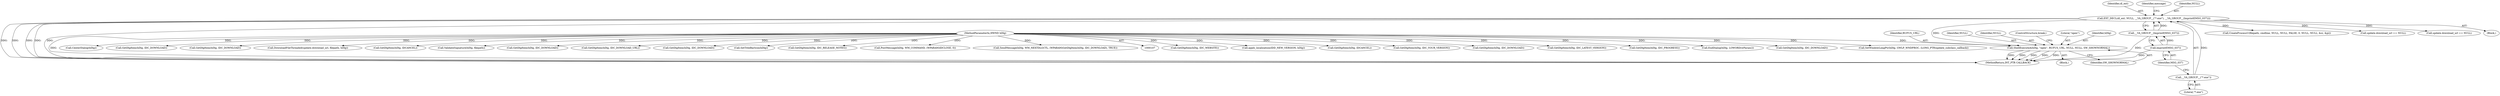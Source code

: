digraph "0_rufus_c3c39f7f8a11f612c4ebf7affce25ec6928eb1cb_1@API" {
"1000328" [label="(Call,ShellExecuteA(hDlg, \"open\", RUFUS_URL, NULL, NULL, SW_SHOWNORMAL))"];
"1000108" [label="(MethodParameterIn,HWND hDlg)"];
"1000130" [label="(Call,EXT_DECL(dl_ext, NULL, __VA_GROUP__(\"*.exe\"), __VA_GROUP__(lmprintf(MSG_037))))"];
"1000133" [label="(Call,__VA_GROUP__(\"*.exe\"))"];
"1000135" [label="(Call,__VA_GROUP__(lmprintf(MSG_037)))"];
"1000136" [label="(Call,lmprintf(MSG_037))"];
"1000108" [label="(MethodParameterIn,HWND hDlg)"];
"1000307" [label="(Block,)"];
"1000130" [label="(Call,EXT_DECL(dl_ext, NULL, __VA_GROUP__(\"*.exe\"), __VA_GROUP__(lmprintf(MSG_037))))"];
"1000268" [label="(Call,GetDlgItem(hDlg, IDC_WEBSITE))"];
"1000142" [label="(Call,apply_localization(IDD_NEW_VERSION, hDlg))"];
"1000391" [label="(Call,CreateProcessU(filepath, cmdline, NULL, NULL, FALSE, 0, NULL, NULL, &si, &pi))"];
"1000513" [label="(Call,GetDlgItem(hDlg, IDCANCEL))"];
"1000332" [label="(Identifier,NULL)"];
"1000197" [label="(Call,GetDlgItem(hDlg, IDC_YOUR_VERSION))"];
"1000136" [label="(Call,lmprintf(MSG_037))"];
"1000251" [label="(Call,update.download_url == NULL)"];
"1000333" [label="(Identifier,NULL)"];
"1000554" [label="(Call,GetDlgItem(hDlg, IDC_DOWNLOAD))"];
"1000212" [label="(Call,GetDlgItem(hDlg, IDC_LATEST_VERSION))"];
"1000570" [label="(MethodReturn,INT_PTR CALLBACK)"];
"1000240" [label="(Call,GetDlgItem(hDlg, IDC_PROGRESS))"];
"1000133" [label="(Call,__VA_GROUP__(\"*.exe\"))"];
"1000319" [label="(Call,EndDialog(hDlg, LOWORD(wParam)))"];
"1000328" [label="(Call,ShellExecuteA(hDlg, \"open\", RUFUS_URL, NULL, NULL, SW_SHOWNORMAL))"];
"1000135" [label="(Call,__VA_GROUP__(lmprintf(MSG_037)))"];
"1000431" [label="(Call,update.download_url == NULL)"];
"1000495" [label="(Call,GetDlgItem(hDlg, IDC_DOWNLOAD))"];
"1000137" [label="(Identifier,MSG_037)"];
"1000156" [label="(Call,SetWindowLongPtr(hDlg, GWLP_WNDPROC, (LONG_PTR)update_subclass_callback))"];
"1000150" [label="(Call,CenterDialog(hDlg))"];
"1000257" [label="(Call,GetDlgItem(hDlg, IDC_DOWNLOAD))"];
"1000131" [label="(Identifier,dl_ext)"];
"1000112" [label="(Block,)"];
"1000366" [label="(Call,GetDlgItem(hDlg, IDC_DOWNLOAD))"];
"1000335" [label="(ControlStructure,break;)"];
"1000499" [label="(Call,DownloadFileThreaded(update.download_url, filepath, hDlg))"];
"1000535" [label="(Call,GetDlgItem(hDlg, IDCANCEL))"];
"1000334" [label="(Identifier,SW_SHOWNORMAL)"];
"1000358" [label="(Call,ValidateSignature(hDlg, filepath))"];
"1000543" [label="(Call,GetDlgItem(hDlg, IDC_DOWNLOAD))"];
"1000134" [label="(Literal,\"*.exe\")"];
"1000330" [label="(Literal,\"open\")"];
"1000233" [label="(Call,GetDlgItem(hDlg, IDC_DOWNLOAD_URL))"];
"1000518" [label="(Call,GetDlgItem(hDlg, IDC_DOWNLOAD))"];
"1000329" [label="(Identifier,hDlg)"];
"1000148" [label="(Call,SetTitleBarIcon(hDlg))"];
"1000139" [label="(Identifier,message)"];
"1000331" [label="(Identifier,RUFUS_URL)"];
"1000164" [label="(Call,GetDlgItem(hDlg, IDC_RELEASE_NOTES))"];
"1000416" [label="(Call,PostMessage(hDlg, WM_COMMAND, (WPARAM)IDCLOSE, 0))"];
"1000132" [label="(Identifier,NULL)"];
"1000490" [label="(Call,SendMessage(hDlg, WM_NEXTDLGCTL, (WPARAM)GetDlgItem(hDlg, IDC_DOWNLOAD), TRUE))"];
"1000328" -> "1000307"  [label="AST: "];
"1000328" -> "1000334"  [label="CFG: "];
"1000329" -> "1000328"  [label="AST: "];
"1000330" -> "1000328"  [label="AST: "];
"1000331" -> "1000328"  [label="AST: "];
"1000332" -> "1000328"  [label="AST: "];
"1000333" -> "1000328"  [label="AST: "];
"1000334" -> "1000328"  [label="AST: "];
"1000335" -> "1000328"  [label="CFG: "];
"1000328" -> "1000570"  [label="DDG: "];
"1000328" -> "1000570"  [label="DDG: "];
"1000328" -> "1000570"  [label="DDG: "];
"1000328" -> "1000570"  [label="DDG: "];
"1000328" -> "1000570"  [label="DDG: "];
"1000108" -> "1000328"  [label="DDG: "];
"1000130" -> "1000328"  [label="DDG: "];
"1000108" -> "1000107"  [label="AST: "];
"1000108" -> "1000570"  [label="DDG: "];
"1000108" -> "1000142"  [label="DDG: "];
"1000108" -> "1000148"  [label="DDG: "];
"1000108" -> "1000150"  [label="DDG: "];
"1000108" -> "1000156"  [label="DDG: "];
"1000108" -> "1000164"  [label="DDG: "];
"1000108" -> "1000197"  [label="DDG: "];
"1000108" -> "1000212"  [label="DDG: "];
"1000108" -> "1000233"  [label="DDG: "];
"1000108" -> "1000240"  [label="DDG: "];
"1000108" -> "1000257"  [label="DDG: "];
"1000108" -> "1000268"  [label="DDG: "];
"1000108" -> "1000319"  [label="DDG: "];
"1000108" -> "1000358"  [label="DDG: "];
"1000108" -> "1000366"  [label="DDG: "];
"1000108" -> "1000416"  [label="DDG: "];
"1000108" -> "1000490"  [label="DDG: "];
"1000108" -> "1000495"  [label="DDG: "];
"1000108" -> "1000499"  [label="DDG: "];
"1000108" -> "1000513"  [label="DDG: "];
"1000108" -> "1000518"  [label="DDG: "];
"1000108" -> "1000535"  [label="DDG: "];
"1000108" -> "1000543"  [label="DDG: "];
"1000108" -> "1000554"  [label="DDG: "];
"1000130" -> "1000112"  [label="AST: "];
"1000130" -> "1000135"  [label="CFG: "];
"1000131" -> "1000130"  [label="AST: "];
"1000132" -> "1000130"  [label="AST: "];
"1000133" -> "1000130"  [label="AST: "];
"1000135" -> "1000130"  [label="AST: "];
"1000139" -> "1000130"  [label="CFG: "];
"1000130" -> "1000570"  [label="DDG: "];
"1000130" -> "1000570"  [label="DDG: "];
"1000130" -> "1000570"  [label="DDG: "];
"1000130" -> "1000570"  [label="DDG: "];
"1000130" -> "1000570"  [label="DDG: "];
"1000133" -> "1000130"  [label="DDG: "];
"1000135" -> "1000130"  [label="DDG: "];
"1000130" -> "1000251"  [label="DDG: "];
"1000130" -> "1000391"  [label="DDG: "];
"1000130" -> "1000431"  [label="DDG: "];
"1000133" -> "1000134"  [label="CFG: "];
"1000134" -> "1000133"  [label="AST: "];
"1000137" -> "1000133"  [label="CFG: "];
"1000135" -> "1000136"  [label="CFG: "];
"1000136" -> "1000135"  [label="AST: "];
"1000135" -> "1000570"  [label="DDG: "];
"1000136" -> "1000135"  [label="DDG: "];
"1000136" -> "1000137"  [label="CFG: "];
"1000137" -> "1000136"  [label="AST: "];
"1000136" -> "1000570"  [label="DDG: "];
}

